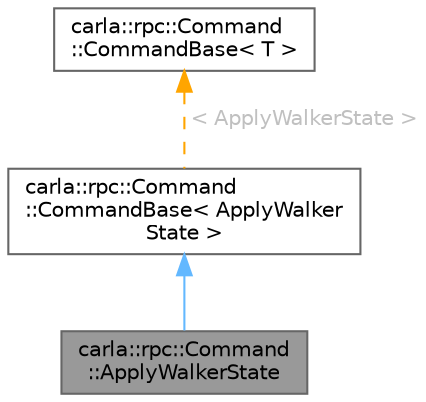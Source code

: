 digraph "carla::rpc::Command::ApplyWalkerState"
{
 // INTERACTIVE_SVG=YES
 // LATEX_PDF_SIZE
  bgcolor="transparent";
  edge [fontname=Helvetica,fontsize=10,labelfontname=Helvetica,labelfontsize=10];
  node [fontname=Helvetica,fontsize=10,shape=box,height=0.2,width=0.4];
  Node1 [id="Node000001",label="carla::rpc::Command\l::ApplyWalkerState",height=0.2,width=0.4,color="gray40", fillcolor="grey60", style="filled", fontcolor="black",tooltip=" "];
  Node2 -> Node1 [id="edge1_Node000001_Node000002",dir="back",color="steelblue1",style="solid",tooltip=" "];
  Node2 [id="Node000002",label="carla::rpc::Command\l::CommandBase\< ApplyWalker\lState \>",height=0.2,width=0.4,color="gray40", fillcolor="white", style="filled",URL="$d0/d4c/structcarla_1_1rpc_1_1Command_1_1CommandBase.html",tooltip=" "];
  Node3 -> Node2 [id="edge2_Node000002_Node000003",dir="back",color="orange",style="dashed",tooltip=" ",label=" \< ApplyWalkerState \>",fontcolor="grey" ];
  Node3 [id="Node000003",label="carla::rpc::Command\l::CommandBase\< T \>",height=0.2,width=0.4,color="gray40", fillcolor="white", style="filled",URL="$d0/d4c/structcarla_1_1rpc_1_1Command_1_1CommandBase.html",tooltip=" "];
}
